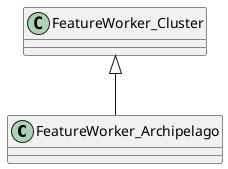 @startuml
class FeatureWorker_Archipelago {
}
FeatureWorker_Cluster <|-- FeatureWorker_Archipelago
@enduml
